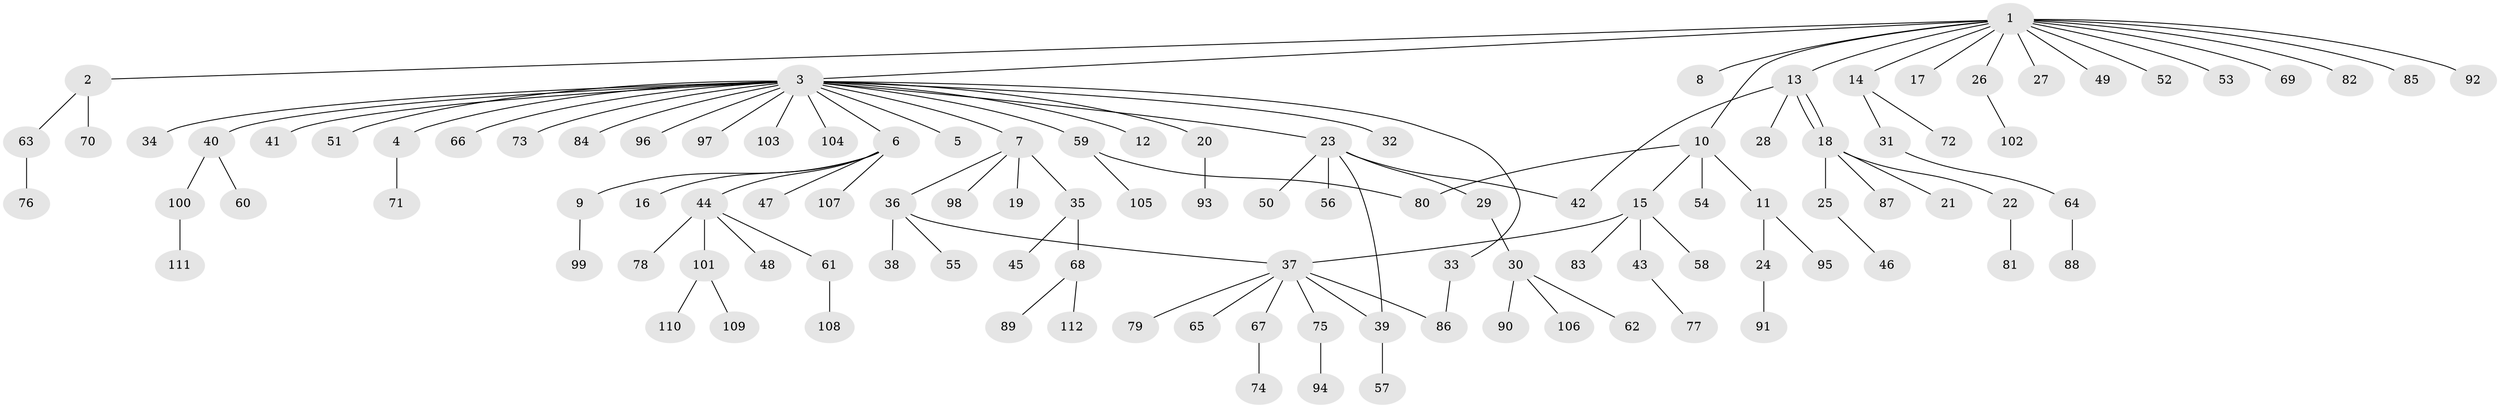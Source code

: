 // coarse degree distribution, {16: 0.011627906976744186, 2: 0.1744186046511628, 23: 0.011627906976744186, 1: 0.6511627906976745, 5: 0.046511627906976744, 4: 0.03488372093023256, 6: 0.011627906976744186, 3: 0.046511627906976744, 7: 0.011627906976744186}
// Generated by graph-tools (version 1.1) at 2025/52/02/27/25 19:52:00]
// undirected, 112 vertices, 117 edges
graph export_dot {
graph [start="1"]
  node [color=gray90,style=filled];
  1;
  2;
  3;
  4;
  5;
  6;
  7;
  8;
  9;
  10;
  11;
  12;
  13;
  14;
  15;
  16;
  17;
  18;
  19;
  20;
  21;
  22;
  23;
  24;
  25;
  26;
  27;
  28;
  29;
  30;
  31;
  32;
  33;
  34;
  35;
  36;
  37;
  38;
  39;
  40;
  41;
  42;
  43;
  44;
  45;
  46;
  47;
  48;
  49;
  50;
  51;
  52;
  53;
  54;
  55;
  56;
  57;
  58;
  59;
  60;
  61;
  62;
  63;
  64;
  65;
  66;
  67;
  68;
  69;
  70;
  71;
  72;
  73;
  74;
  75;
  76;
  77;
  78;
  79;
  80;
  81;
  82;
  83;
  84;
  85;
  86;
  87;
  88;
  89;
  90;
  91;
  92;
  93;
  94;
  95;
  96;
  97;
  98;
  99;
  100;
  101;
  102;
  103;
  104;
  105;
  106;
  107;
  108;
  109;
  110;
  111;
  112;
  1 -- 2;
  1 -- 3;
  1 -- 8;
  1 -- 10;
  1 -- 13;
  1 -- 14;
  1 -- 17;
  1 -- 26;
  1 -- 27;
  1 -- 49;
  1 -- 52;
  1 -- 53;
  1 -- 69;
  1 -- 82;
  1 -- 85;
  1 -- 92;
  2 -- 63;
  2 -- 70;
  3 -- 4;
  3 -- 5;
  3 -- 6;
  3 -- 7;
  3 -- 12;
  3 -- 20;
  3 -- 23;
  3 -- 32;
  3 -- 33;
  3 -- 34;
  3 -- 40;
  3 -- 41;
  3 -- 51;
  3 -- 59;
  3 -- 66;
  3 -- 73;
  3 -- 84;
  3 -- 96;
  3 -- 97;
  3 -- 103;
  3 -- 104;
  4 -- 71;
  6 -- 9;
  6 -- 16;
  6 -- 44;
  6 -- 47;
  6 -- 107;
  7 -- 19;
  7 -- 35;
  7 -- 36;
  7 -- 98;
  9 -- 99;
  10 -- 11;
  10 -- 15;
  10 -- 54;
  10 -- 80;
  11 -- 24;
  11 -- 95;
  13 -- 18;
  13 -- 18;
  13 -- 28;
  13 -- 42;
  14 -- 31;
  14 -- 72;
  15 -- 37;
  15 -- 43;
  15 -- 58;
  15 -- 83;
  18 -- 21;
  18 -- 22;
  18 -- 25;
  18 -- 87;
  20 -- 93;
  22 -- 81;
  23 -- 29;
  23 -- 39;
  23 -- 42;
  23 -- 50;
  23 -- 56;
  24 -- 91;
  25 -- 46;
  26 -- 102;
  29 -- 30;
  30 -- 62;
  30 -- 90;
  30 -- 106;
  31 -- 64;
  33 -- 86;
  35 -- 45;
  35 -- 68;
  36 -- 37;
  36 -- 38;
  36 -- 55;
  37 -- 39;
  37 -- 65;
  37 -- 67;
  37 -- 75;
  37 -- 79;
  37 -- 86;
  39 -- 57;
  40 -- 60;
  40 -- 100;
  43 -- 77;
  44 -- 48;
  44 -- 61;
  44 -- 78;
  44 -- 101;
  59 -- 80;
  59 -- 105;
  61 -- 108;
  63 -- 76;
  64 -- 88;
  67 -- 74;
  68 -- 89;
  68 -- 112;
  75 -- 94;
  100 -- 111;
  101 -- 109;
  101 -- 110;
}
